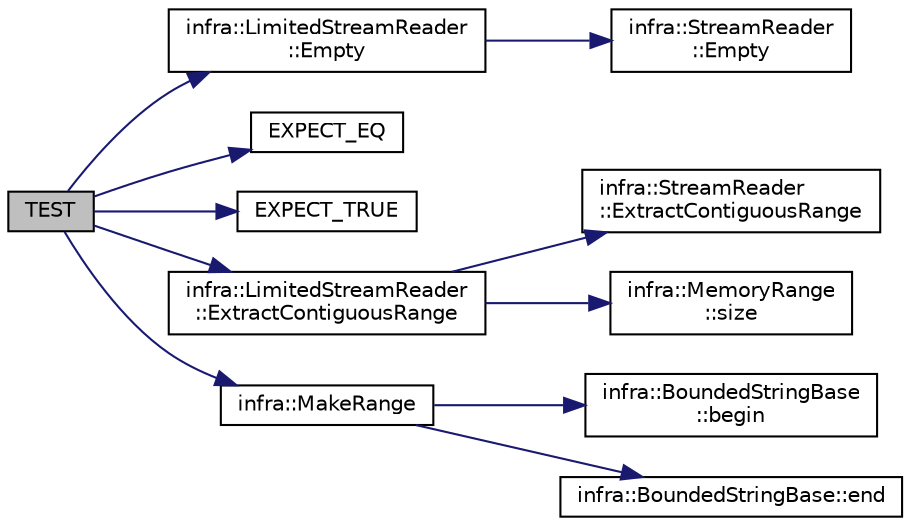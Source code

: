 digraph "TEST"
{
 // INTERACTIVE_SVG=YES
  edge [fontname="Helvetica",fontsize="10",labelfontname="Helvetica",labelfontsize="10"];
  node [fontname="Helvetica",fontsize="10",shape=record];
  rankdir="LR";
  Node29 [label="TEST",height=0.2,width=0.4,color="black", fillcolor="grey75", style="filled", fontcolor="black"];
  Node29 -> Node30 [color="midnightblue",fontsize="10",style="solid",fontname="Helvetica"];
  Node30 [label="infra::LimitedStreamReader\l::Empty",height=0.2,width=0.4,color="black", fillcolor="white", style="filled",URL="$d9/db6/classinfra_1_1_limited_stream_reader.html#a6d3dda05504bcef945ca914e989a0dc9"];
  Node30 -> Node31 [color="midnightblue",fontsize="10",style="solid",fontname="Helvetica"];
  Node31 [label="infra::StreamReader\l::Empty",height=0.2,width=0.4,color="black", fillcolor="white", style="filled",URL="$d2/d90/classinfra_1_1_stream_reader.html#a072ccaa780dbf7599fa984a0d1ff7413"];
  Node29 -> Node32 [color="midnightblue",fontsize="10",style="solid",fontname="Helvetica"];
  Node32 [label="EXPECT_EQ",height=0.2,width=0.4,color="black", fillcolor="white", style="filled",URL="$d6/def/_test_json_8cpp.html#a82745227e2f0a8edbb4ae630d88a8e86"];
  Node29 -> Node33 [color="midnightblue",fontsize="10",style="solid",fontname="Helvetica"];
  Node33 [label="EXPECT_TRUE",height=0.2,width=0.4,color="black", fillcolor="white", style="filled",URL="$d6/def/_test_json_8cpp.html#a84dbe6e62bbec23a120a258315c7b6dc"];
  Node29 -> Node34 [color="midnightblue",fontsize="10",style="solid",fontname="Helvetica"];
  Node34 [label="infra::LimitedStreamReader\l::ExtractContiguousRange",height=0.2,width=0.4,color="black", fillcolor="white", style="filled",URL="$d9/db6/classinfra_1_1_limited_stream_reader.html#aae6899effef98f8390dad99596baa846"];
  Node34 -> Node35 [color="midnightblue",fontsize="10",style="solid",fontname="Helvetica"];
  Node35 [label="infra::StreamReader\l::ExtractContiguousRange",height=0.2,width=0.4,color="black", fillcolor="white", style="filled",URL="$d2/d90/classinfra_1_1_stream_reader.html#a7651d2a6bbbdcbbc5f71420b277aa956"];
  Node34 -> Node36 [color="midnightblue",fontsize="10",style="solid",fontname="Helvetica"];
  Node36 [label="infra::MemoryRange\l::size",height=0.2,width=0.4,color="black", fillcolor="white", style="filled",URL="$d0/d6d/classinfra_1_1_memory_range.html#ae8fbbf531d3696b6a64ac13385acdc66"];
  Node29 -> Node37 [color="midnightblue",fontsize="10",style="solid",fontname="Helvetica"];
  Node37 [label="infra::MakeRange",height=0.2,width=0.4,color="black", fillcolor="white", style="filled",URL="$d0/de3/namespaceinfra.html#afe38b7d4318537de2f28b244211c4275"];
  Node37 -> Node38 [color="midnightblue",fontsize="10",style="solid",fontname="Helvetica"];
  Node38 [label="infra::BoundedStringBase\l::begin",height=0.2,width=0.4,color="black", fillcolor="white", style="filled",URL="$d1/d2a/classinfra_1_1_bounded_string_base.html#aef23e4250cad2fdc69ccc39f68734233"];
  Node37 -> Node39 [color="midnightblue",fontsize="10",style="solid",fontname="Helvetica"];
  Node39 [label="infra::BoundedStringBase::end",height=0.2,width=0.4,color="black", fillcolor="white", style="filled",URL="$d1/d2a/classinfra_1_1_bounded_string_base.html#af5021f1ea3898146d0a55c2895f07dbf"];
}
